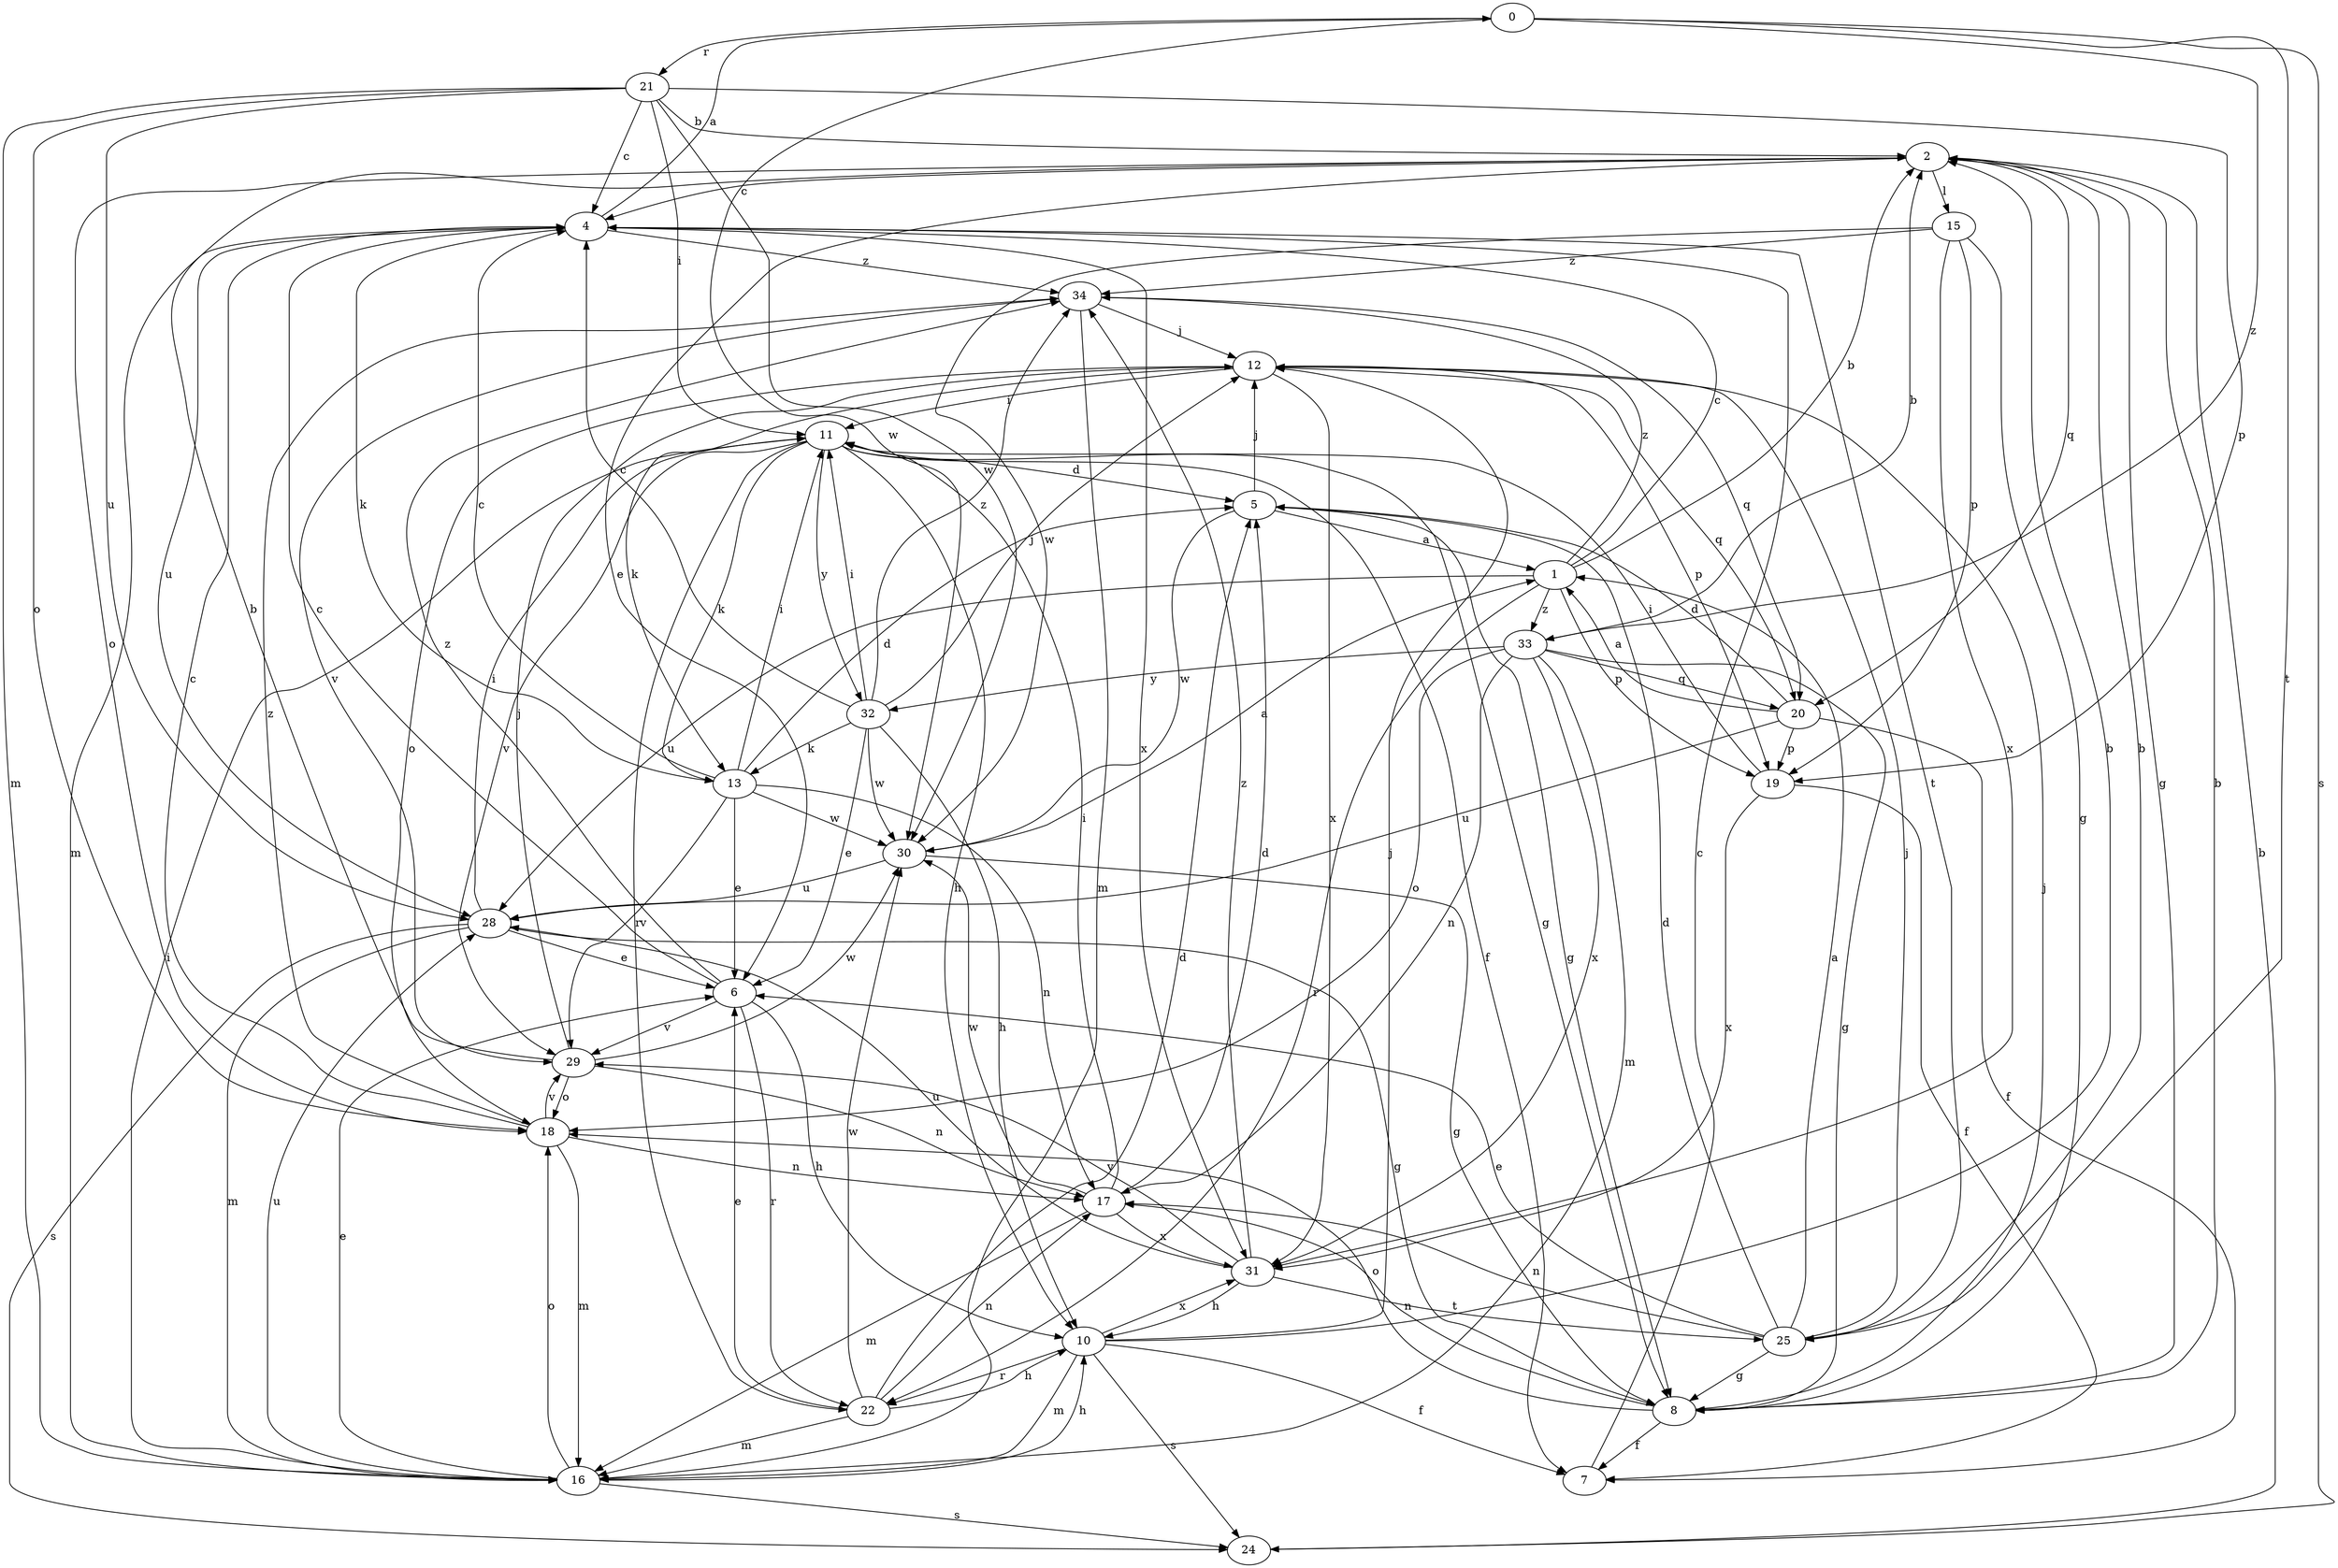 strict digraph  {
0;
1;
2;
4;
5;
6;
7;
8;
10;
11;
12;
13;
15;
16;
17;
18;
19;
20;
21;
22;
24;
25;
28;
29;
30;
31;
32;
33;
34;
0 -> 21  [label=r];
0 -> 24  [label=s];
0 -> 25  [label=t];
0 -> 30  [label=w];
0 -> 33  [label=z];
1 -> 2  [label=b];
1 -> 4  [label=c];
1 -> 19  [label=p];
1 -> 22  [label=r];
1 -> 28  [label=u];
1 -> 33  [label=z];
1 -> 34  [label=z];
2 -> 4  [label=c];
2 -> 6  [label=e];
2 -> 8  [label=g];
2 -> 15  [label=l];
2 -> 18  [label=o];
2 -> 20  [label=q];
4 -> 0  [label=a];
4 -> 13  [label=k];
4 -> 16  [label=m];
4 -> 25  [label=t];
4 -> 28  [label=u];
4 -> 31  [label=x];
4 -> 34  [label=z];
5 -> 1  [label=a];
5 -> 8  [label=g];
5 -> 12  [label=j];
5 -> 30  [label=w];
6 -> 4  [label=c];
6 -> 10  [label=h];
6 -> 22  [label=r];
6 -> 29  [label=v];
6 -> 34  [label=z];
7 -> 4  [label=c];
8 -> 2  [label=b];
8 -> 7  [label=f];
8 -> 12  [label=j];
8 -> 17  [label=n];
8 -> 18  [label=o];
10 -> 2  [label=b];
10 -> 7  [label=f];
10 -> 12  [label=j];
10 -> 16  [label=m];
10 -> 22  [label=r];
10 -> 24  [label=s];
10 -> 31  [label=x];
11 -> 5  [label=d];
11 -> 7  [label=f];
11 -> 8  [label=g];
11 -> 10  [label=h];
11 -> 13  [label=k];
11 -> 22  [label=r];
11 -> 29  [label=v];
11 -> 32  [label=y];
12 -> 11  [label=i];
12 -> 13  [label=k];
12 -> 18  [label=o];
12 -> 19  [label=p];
12 -> 20  [label=q];
12 -> 31  [label=x];
13 -> 4  [label=c];
13 -> 5  [label=d];
13 -> 6  [label=e];
13 -> 11  [label=i];
13 -> 17  [label=n];
13 -> 29  [label=v];
13 -> 30  [label=w];
15 -> 8  [label=g];
15 -> 19  [label=p];
15 -> 30  [label=w];
15 -> 31  [label=x];
15 -> 34  [label=z];
16 -> 6  [label=e];
16 -> 10  [label=h];
16 -> 11  [label=i];
16 -> 18  [label=o];
16 -> 24  [label=s];
16 -> 28  [label=u];
17 -> 5  [label=d];
17 -> 11  [label=i];
17 -> 16  [label=m];
17 -> 30  [label=w];
17 -> 31  [label=x];
18 -> 4  [label=c];
18 -> 16  [label=m];
18 -> 17  [label=n];
18 -> 29  [label=v];
18 -> 34  [label=z];
19 -> 7  [label=f];
19 -> 11  [label=i];
19 -> 31  [label=x];
20 -> 1  [label=a];
20 -> 5  [label=d];
20 -> 7  [label=f];
20 -> 19  [label=p];
20 -> 28  [label=u];
21 -> 2  [label=b];
21 -> 4  [label=c];
21 -> 11  [label=i];
21 -> 16  [label=m];
21 -> 18  [label=o];
21 -> 19  [label=p];
21 -> 28  [label=u];
21 -> 30  [label=w];
22 -> 5  [label=d];
22 -> 6  [label=e];
22 -> 10  [label=h];
22 -> 16  [label=m];
22 -> 17  [label=n];
22 -> 30  [label=w];
24 -> 2  [label=b];
25 -> 1  [label=a];
25 -> 2  [label=b];
25 -> 5  [label=d];
25 -> 6  [label=e];
25 -> 8  [label=g];
25 -> 12  [label=j];
25 -> 17  [label=n];
28 -> 6  [label=e];
28 -> 8  [label=g];
28 -> 11  [label=i];
28 -> 16  [label=m];
28 -> 24  [label=s];
29 -> 2  [label=b];
29 -> 12  [label=j];
29 -> 17  [label=n];
29 -> 18  [label=o];
29 -> 30  [label=w];
30 -> 1  [label=a];
30 -> 8  [label=g];
30 -> 28  [label=u];
31 -> 10  [label=h];
31 -> 25  [label=t];
31 -> 28  [label=u];
31 -> 29  [label=v];
31 -> 34  [label=z];
32 -> 4  [label=c];
32 -> 6  [label=e];
32 -> 10  [label=h];
32 -> 11  [label=i];
32 -> 12  [label=j];
32 -> 13  [label=k];
32 -> 30  [label=w];
32 -> 34  [label=z];
33 -> 2  [label=b];
33 -> 8  [label=g];
33 -> 16  [label=m];
33 -> 17  [label=n];
33 -> 18  [label=o];
33 -> 20  [label=q];
33 -> 31  [label=x];
33 -> 32  [label=y];
34 -> 12  [label=j];
34 -> 16  [label=m];
34 -> 20  [label=q];
34 -> 29  [label=v];
}
